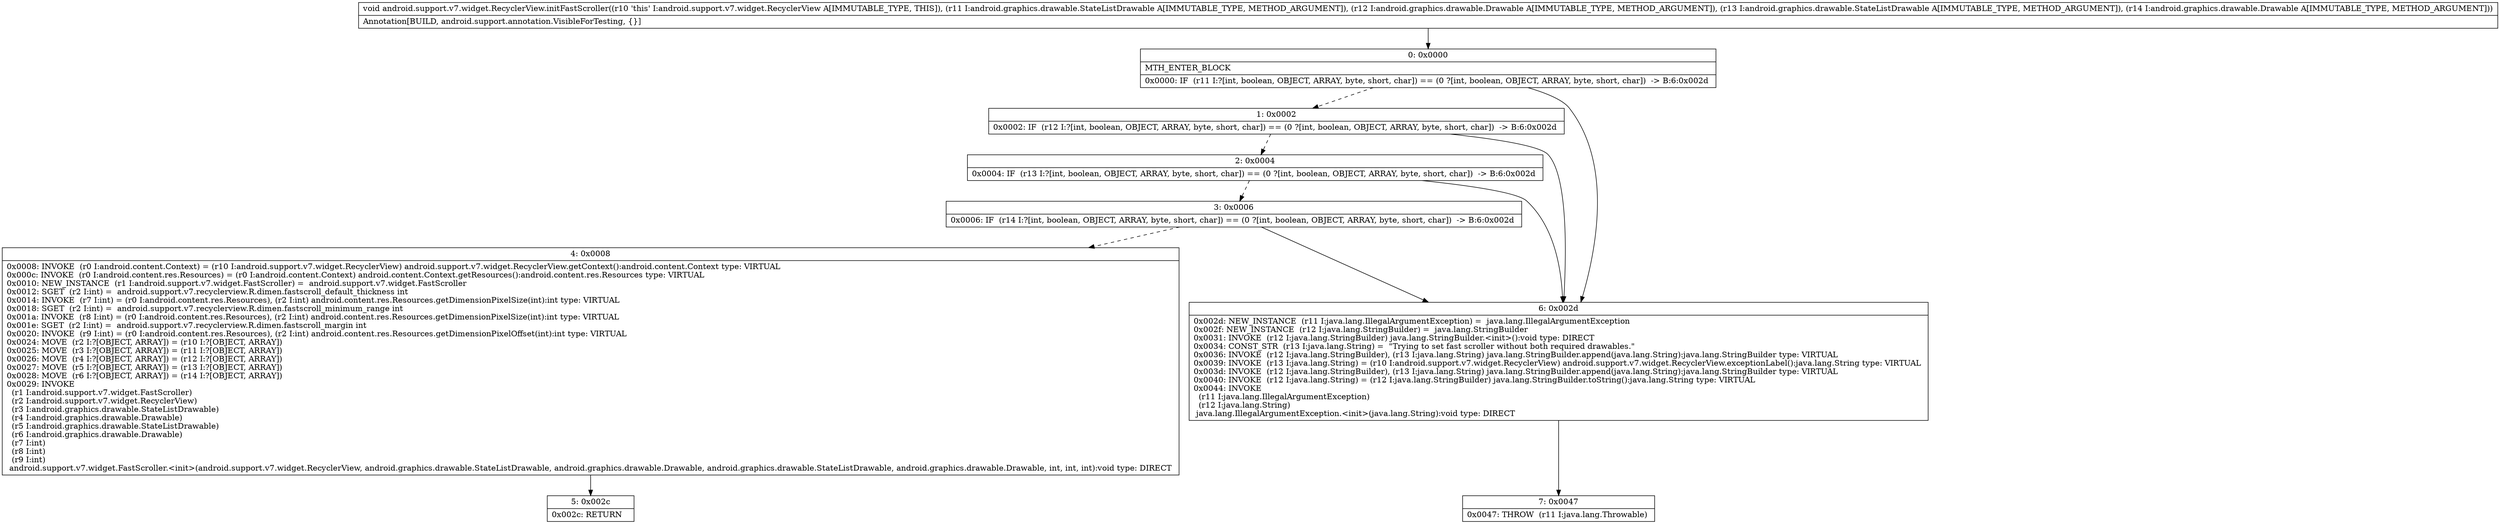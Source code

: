 digraph "CFG forandroid.support.v7.widget.RecyclerView.initFastScroller(Landroid\/graphics\/drawable\/StateListDrawable;Landroid\/graphics\/drawable\/Drawable;Landroid\/graphics\/drawable\/StateListDrawable;Landroid\/graphics\/drawable\/Drawable;)V" {
Node_0 [shape=record,label="{0\:\ 0x0000|MTH_ENTER_BLOCK\l|0x0000: IF  (r11 I:?[int, boolean, OBJECT, ARRAY, byte, short, char]) == (0 ?[int, boolean, OBJECT, ARRAY, byte, short, char])  \-\> B:6:0x002d \l}"];
Node_1 [shape=record,label="{1\:\ 0x0002|0x0002: IF  (r12 I:?[int, boolean, OBJECT, ARRAY, byte, short, char]) == (0 ?[int, boolean, OBJECT, ARRAY, byte, short, char])  \-\> B:6:0x002d \l}"];
Node_2 [shape=record,label="{2\:\ 0x0004|0x0004: IF  (r13 I:?[int, boolean, OBJECT, ARRAY, byte, short, char]) == (0 ?[int, boolean, OBJECT, ARRAY, byte, short, char])  \-\> B:6:0x002d \l}"];
Node_3 [shape=record,label="{3\:\ 0x0006|0x0006: IF  (r14 I:?[int, boolean, OBJECT, ARRAY, byte, short, char]) == (0 ?[int, boolean, OBJECT, ARRAY, byte, short, char])  \-\> B:6:0x002d \l}"];
Node_4 [shape=record,label="{4\:\ 0x0008|0x0008: INVOKE  (r0 I:android.content.Context) = (r10 I:android.support.v7.widget.RecyclerView) android.support.v7.widget.RecyclerView.getContext():android.content.Context type: VIRTUAL \l0x000c: INVOKE  (r0 I:android.content.res.Resources) = (r0 I:android.content.Context) android.content.Context.getResources():android.content.res.Resources type: VIRTUAL \l0x0010: NEW_INSTANCE  (r1 I:android.support.v7.widget.FastScroller) =  android.support.v7.widget.FastScroller \l0x0012: SGET  (r2 I:int) =  android.support.v7.recyclerview.R.dimen.fastscroll_default_thickness int \l0x0014: INVOKE  (r7 I:int) = (r0 I:android.content.res.Resources), (r2 I:int) android.content.res.Resources.getDimensionPixelSize(int):int type: VIRTUAL \l0x0018: SGET  (r2 I:int) =  android.support.v7.recyclerview.R.dimen.fastscroll_minimum_range int \l0x001a: INVOKE  (r8 I:int) = (r0 I:android.content.res.Resources), (r2 I:int) android.content.res.Resources.getDimensionPixelSize(int):int type: VIRTUAL \l0x001e: SGET  (r2 I:int) =  android.support.v7.recyclerview.R.dimen.fastscroll_margin int \l0x0020: INVOKE  (r9 I:int) = (r0 I:android.content.res.Resources), (r2 I:int) android.content.res.Resources.getDimensionPixelOffset(int):int type: VIRTUAL \l0x0024: MOVE  (r2 I:?[OBJECT, ARRAY]) = (r10 I:?[OBJECT, ARRAY]) \l0x0025: MOVE  (r3 I:?[OBJECT, ARRAY]) = (r11 I:?[OBJECT, ARRAY]) \l0x0026: MOVE  (r4 I:?[OBJECT, ARRAY]) = (r12 I:?[OBJECT, ARRAY]) \l0x0027: MOVE  (r5 I:?[OBJECT, ARRAY]) = (r13 I:?[OBJECT, ARRAY]) \l0x0028: MOVE  (r6 I:?[OBJECT, ARRAY]) = (r14 I:?[OBJECT, ARRAY]) \l0x0029: INVOKE  \l  (r1 I:android.support.v7.widget.FastScroller)\l  (r2 I:android.support.v7.widget.RecyclerView)\l  (r3 I:android.graphics.drawable.StateListDrawable)\l  (r4 I:android.graphics.drawable.Drawable)\l  (r5 I:android.graphics.drawable.StateListDrawable)\l  (r6 I:android.graphics.drawable.Drawable)\l  (r7 I:int)\l  (r8 I:int)\l  (r9 I:int)\l android.support.v7.widget.FastScroller.\<init\>(android.support.v7.widget.RecyclerView, android.graphics.drawable.StateListDrawable, android.graphics.drawable.Drawable, android.graphics.drawable.StateListDrawable, android.graphics.drawable.Drawable, int, int, int):void type: DIRECT \l}"];
Node_5 [shape=record,label="{5\:\ 0x002c|0x002c: RETURN   \l}"];
Node_6 [shape=record,label="{6\:\ 0x002d|0x002d: NEW_INSTANCE  (r11 I:java.lang.IllegalArgumentException) =  java.lang.IllegalArgumentException \l0x002f: NEW_INSTANCE  (r12 I:java.lang.StringBuilder) =  java.lang.StringBuilder \l0x0031: INVOKE  (r12 I:java.lang.StringBuilder) java.lang.StringBuilder.\<init\>():void type: DIRECT \l0x0034: CONST_STR  (r13 I:java.lang.String) =  \"Trying to set fast scroller without both required drawables.\" \l0x0036: INVOKE  (r12 I:java.lang.StringBuilder), (r13 I:java.lang.String) java.lang.StringBuilder.append(java.lang.String):java.lang.StringBuilder type: VIRTUAL \l0x0039: INVOKE  (r13 I:java.lang.String) = (r10 I:android.support.v7.widget.RecyclerView) android.support.v7.widget.RecyclerView.exceptionLabel():java.lang.String type: VIRTUAL \l0x003d: INVOKE  (r12 I:java.lang.StringBuilder), (r13 I:java.lang.String) java.lang.StringBuilder.append(java.lang.String):java.lang.StringBuilder type: VIRTUAL \l0x0040: INVOKE  (r12 I:java.lang.String) = (r12 I:java.lang.StringBuilder) java.lang.StringBuilder.toString():java.lang.String type: VIRTUAL \l0x0044: INVOKE  \l  (r11 I:java.lang.IllegalArgumentException)\l  (r12 I:java.lang.String)\l java.lang.IllegalArgumentException.\<init\>(java.lang.String):void type: DIRECT \l}"];
Node_7 [shape=record,label="{7\:\ 0x0047|0x0047: THROW  (r11 I:java.lang.Throwable) \l}"];
MethodNode[shape=record,label="{void android.support.v7.widget.RecyclerView.initFastScroller((r10 'this' I:android.support.v7.widget.RecyclerView A[IMMUTABLE_TYPE, THIS]), (r11 I:android.graphics.drawable.StateListDrawable A[IMMUTABLE_TYPE, METHOD_ARGUMENT]), (r12 I:android.graphics.drawable.Drawable A[IMMUTABLE_TYPE, METHOD_ARGUMENT]), (r13 I:android.graphics.drawable.StateListDrawable A[IMMUTABLE_TYPE, METHOD_ARGUMENT]), (r14 I:android.graphics.drawable.Drawable A[IMMUTABLE_TYPE, METHOD_ARGUMENT]))  | Annotation[BUILD, android.support.annotation.VisibleForTesting, \{\}]\l}"];
MethodNode -> Node_0;
Node_0 -> Node_1[style=dashed];
Node_0 -> Node_6;
Node_1 -> Node_2[style=dashed];
Node_1 -> Node_6;
Node_2 -> Node_3[style=dashed];
Node_2 -> Node_6;
Node_3 -> Node_4[style=dashed];
Node_3 -> Node_6;
Node_4 -> Node_5;
Node_6 -> Node_7;
}

